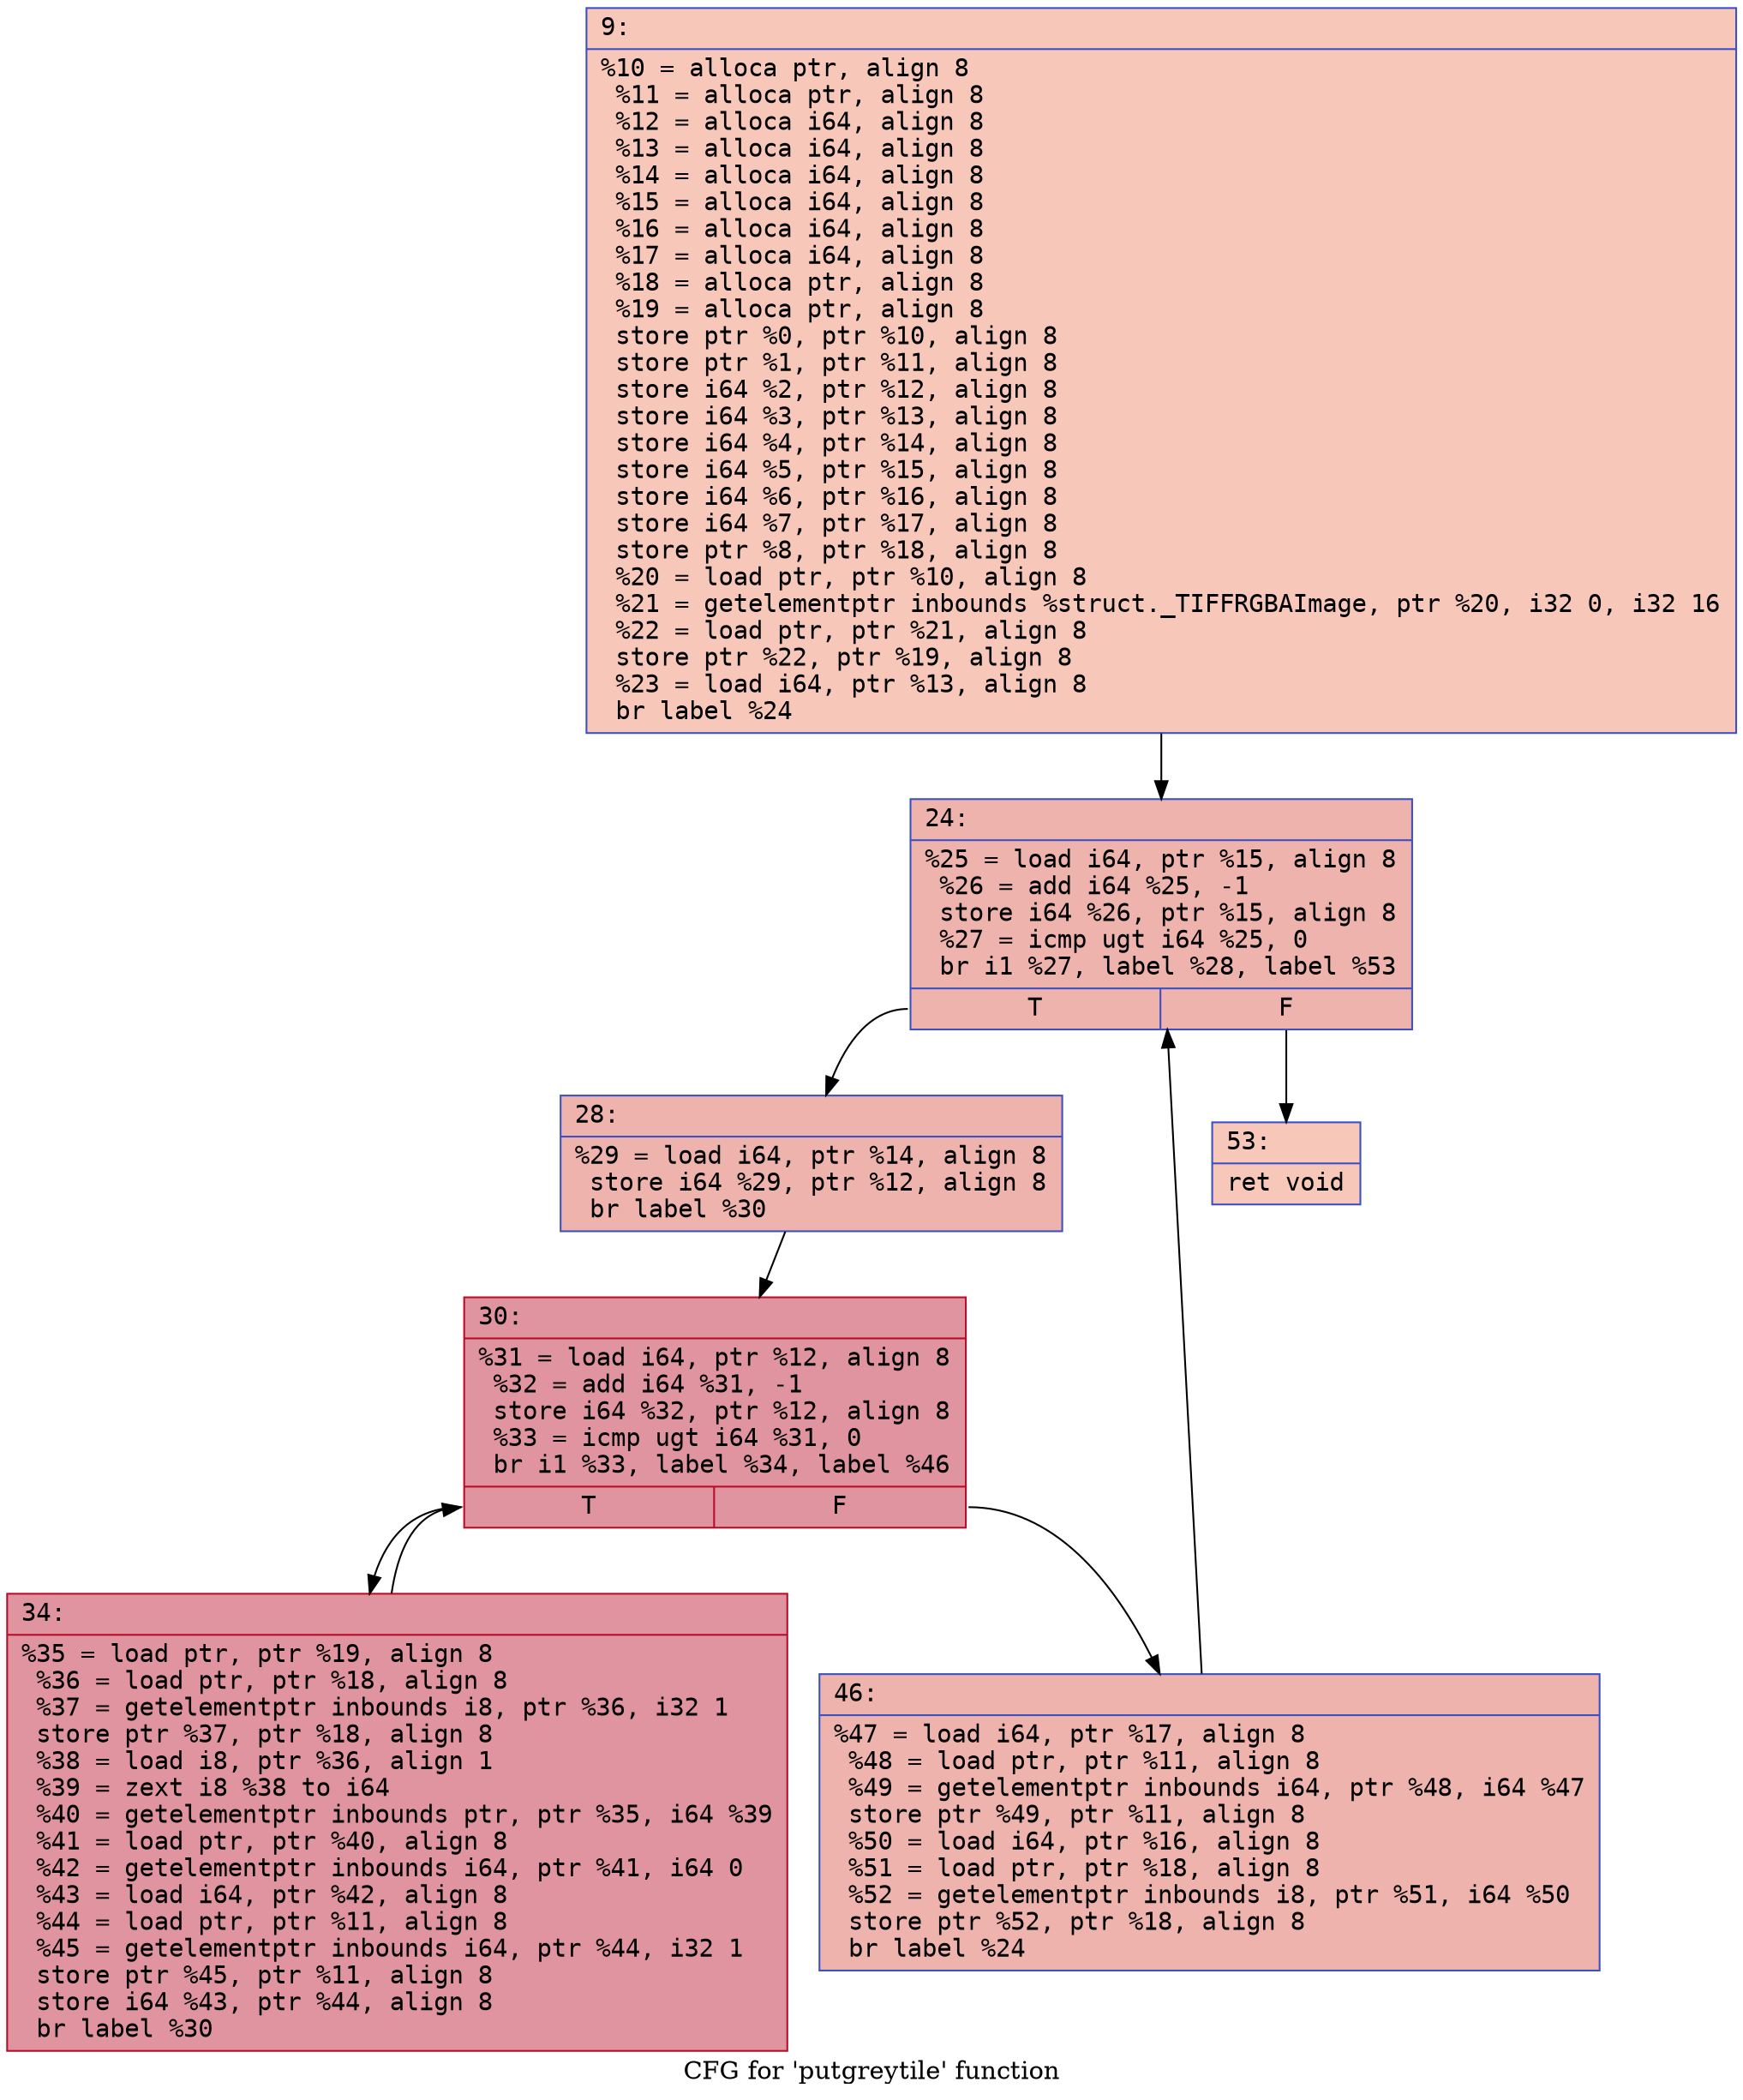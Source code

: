 digraph "CFG for 'putgreytile' function" {
	label="CFG for 'putgreytile' function";

	Node0x600002a2b480 [shape=record,color="#3d50c3ff", style=filled, fillcolor="#ec7f6370" fontname="Courier",label="{9:\l|  %10 = alloca ptr, align 8\l  %11 = alloca ptr, align 8\l  %12 = alloca i64, align 8\l  %13 = alloca i64, align 8\l  %14 = alloca i64, align 8\l  %15 = alloca i64, align 8\l  %16 = alloca i64, align 8\l  %17 = alloca i64, align 8\l  %18 = alloca ptr, align 8\l  %19 = alloca ptr, align 8\l  store ptr %0, ptr %10, align 8\l  store ptr %1, ptr %11, align 8\l  store i64 %2, ptr %12, align 8\l  store i64 %3, ptr %13, align 8\l  store i64 %4, ptr %14, align 8\l  store i64 %5, ptr %15, align 8\l  store i64 %6, ptr %16, align 8\l  store i64 %7, ptr %17, align 8\l  store ptr %8, ptr %18, align 8\l  %20 = load ptr, ptr %10, align 8\l  %21 = getelementptr inbounds %struct._TIFFRGBAImage, ptr %20, i32 0, i32 16\l  %22 = load ptr, ptr %21, align 8\l  store ptr %22, ptr %19, align 8\l  %23 = load i64, ptr %13, align 8\l  br label %24\l}"];
	Node0x600002a2b480 -> Node0x600002a2b4d0[tooltip="9 -> 24\nProbability 100.00%" ];
	Node0x600002a2b4d0 [shape=record,color="#3d50c3ff", style=filled, fillcolor="#d6524470" fontname="Courier",label="{24:\l|  %25 = load i64, ptr %15, align 8\l  %26 = add i64 %25, -1\l  store i64 %26, ptr %15, align 8\l  %27 = icmp ugt i64 %25, 0\l  br i1 %27, label %28, label %53\l|{<s0>T|<s1>F}}"];
	Node0x600002a2b4d0:s0 -> Node0x600002a2b520[tooltip="24 -> 28\nProbability 96.88%" ];
	Node0x600002a2b4d0:s1 -> Node0x600002a2b660[tooltip="24 -> 53\nProbability 3.12%" ];
	Node0x600002a2b520 [shape=record,color="#3d50c3ff", style=filled, fillcolor="#d6524470" fontname="Courier",label="{28:\l|  %29 = load i64, ptr %14, align 8\l  store i64 %29, ptr %12, align 8\l  br label %30\l}"];
	Node0x600002a2b520 -> Node0x600002a2b570[tooltip="28 -> 30\nProbability 100.00%" ];
	Node0x600002a2b570 [shape=record,color="#b70d28ff", style=filled, fillcolor="#b70d2870" fontname="Courier",label="{30:\l|  %31 = load i64, ptr %12, align 8\l  %32 = add i64 %31, -1\l  store i64 %32, ptr %12, align 8\l  %33 = icmp ugt i64 %31, 0\l  br i1 %33, label %34, label %46\l|{<s0>T|<s1>F}}"];
	Node0x600002a2b570:s0 -> Node0x600002a2b5c0[tooltip="30 -> 34\nProbability 96.88%" ];
	Node0x600002a2b570:s1 -> Node0x600002a2b610[tooltip="30 -> 46\nProbability 3.12%" ];
	Node0x600002a2b5c0 [shape=record,color="#b70d28ff", style=filled, fillcolor="#b70d2870" fontname="Courier",label="{34:\l|  %35 = load ptr, ptr %19, align 8\l  %36 = load ptr, ptr %18, align 8\l  %37 = getelementptr inbounds i8, ptr %36, i32 1\l  store ptr %37, ptr %18, align 8\l  %38 = load i8, ptr %36, align 1\l  %39 = zext i8 %38 to i64\l  %40 = getelementptr inbounds ptr, ptr %35, i64 %39\l  %41 = load ptr, ptr %40, align 8\l  %42 = getelementptr inbounds i64, ptr %41, i64 0\l  %43 = load i64, ptr %42, align 8\l  %44 = load ptr, ptr %11, align 8\l  %45 = getelementptr inbounds i64, ptr %44, i32 1\l  store ptr %45, ptr %11, align 8\l  store i64 %43, ptr %44, align 8\l  br label %30\l}"];
	Node0x600002a2b5c0 -> Node0x600002a2b570[tooltip="34 -> 30\nProbability 100.00%" ];
	Node0x600002a2b610 [shape=record,color="#3d50c3ff", style=filled, fillcolor="#d6524470" fontname="Courier",label="{46:\l|  %47 = load i64, ptr %17, align 8\l  %48 = load ptr, ptr %11, align 8\l  %49 = getelementptr inbounds i64, ptr %48, i64 %47\l  store ptr %49, ptr %11, align 8\l  %50 = load i64, ptr %16, align 8\l  %51 = load ptr, ptr %18, align 8\l  %52 = getelementptr inbounds i8, ptr %51, i64 %50\l  store ptr %52, ptr %18, align 8\l  br label %24\l}"];
	Node0x600002a2b610 -> Node0x600002a2b4d0[tooltip="46 -> 24\nProbability 100.00%" ];
	Node0x600002a2b660 [shape=record,color="#3d50c3ff", style=filled, fillcolor="#ec7f6370" fontname="Courier",label="{53:\l|  ret void\l}"];
}
